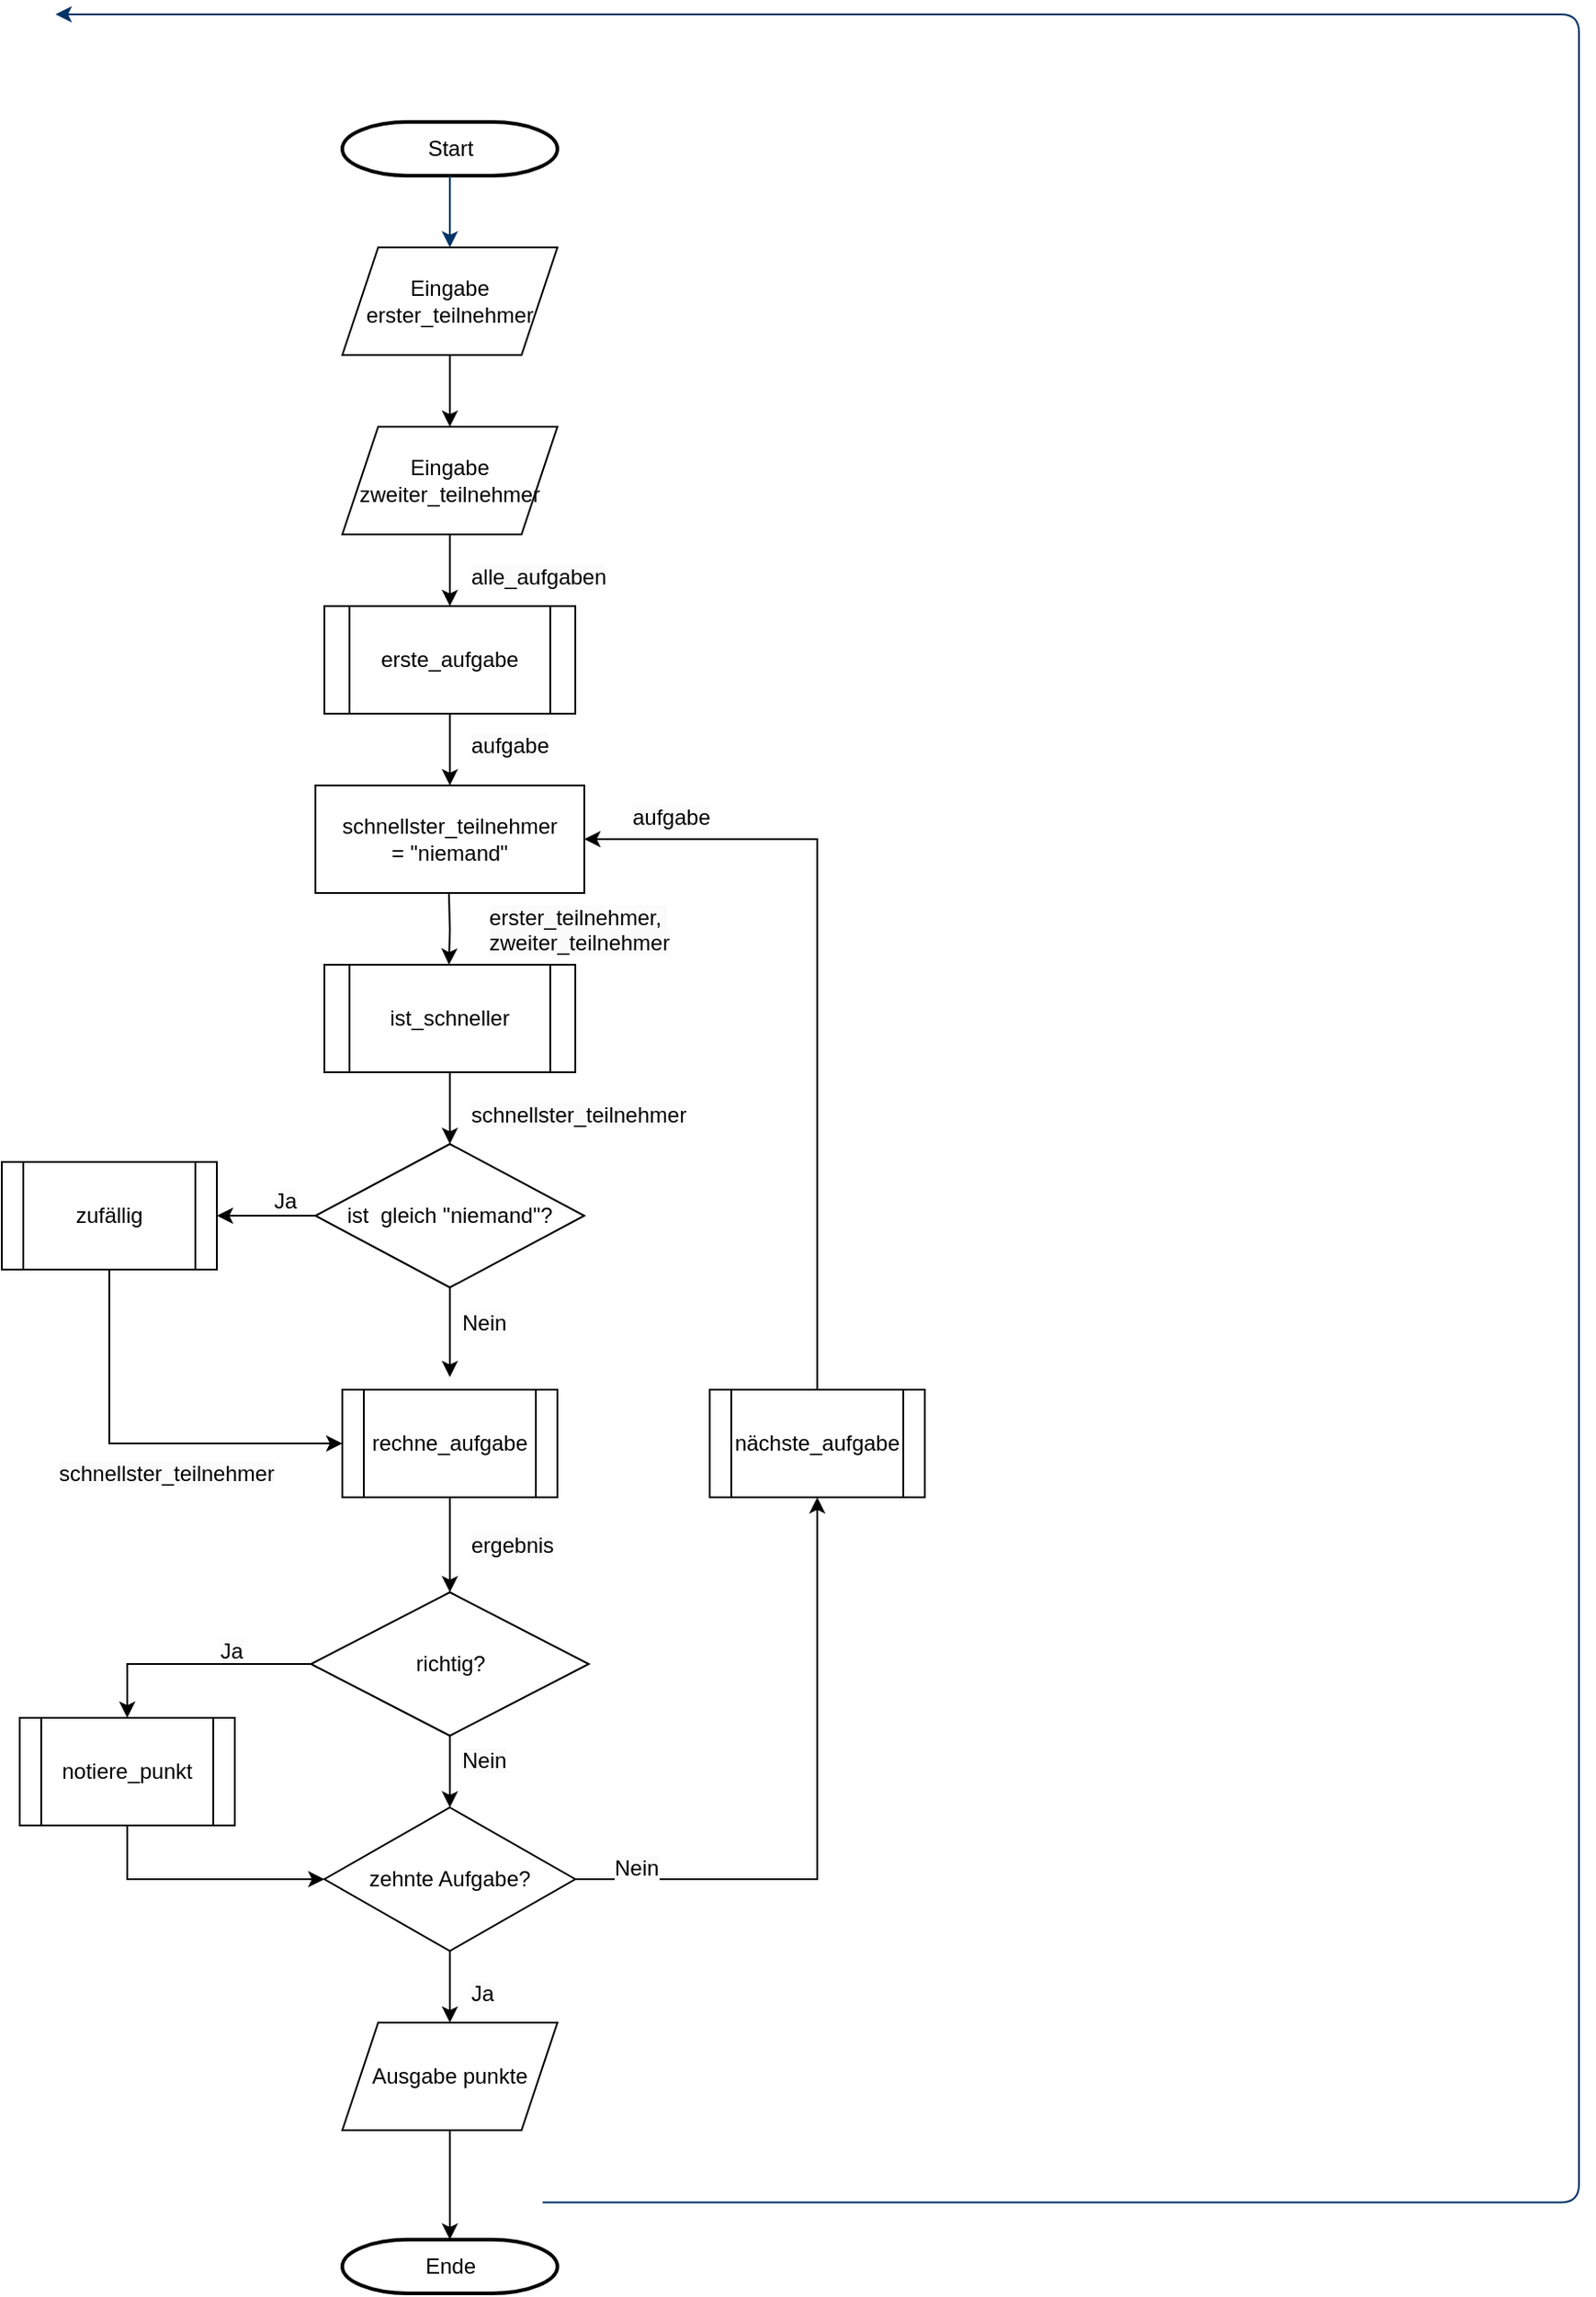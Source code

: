 <mxfile version="20.7.4" type="device"><diagram id="6a731a19-8d31-9384-78a2-239565b7b9f0" name="Page-1"><mxGraphModel dx="682" dy="620" grid="1" gridSize="10" guides="1" tooltips="1" connect="1" arrows="1" fold="1" page="1" pageScale="1" pageWidth="1169" pageHeight="827" background="none" math="0" shadow="0"><root><mxCell id="0"/><mxCell id="1" parent="0"/><mxCell id="2" value="Start" style="shape=mxgraph.flowchart.terminator;strokeWidth=2;gradientColor=none;gradientDirection=north;fontStyle=0;html=1;" parent="1" vertex="1"><mxGeometry x="260" y="60" width="120" height="30" as="geometry"/></mxCell><mxCell id="7" style="fontStyle=1;strokeColor=#003366;strokeWidth=1;html=1;" parent="1" source="2" edge="1"><mxGeometry relative="1" as="geometry"><mxPoint x="320" y="130" as="targetPoint"/></mxGeometry></mxCell><mxCell id="45" value="" style="edgeStyle=elbowEdgeStyle;elbow=horizontal;exitX=1;exitY=0.5;exitPerimeter=0;entryX=0.905;entryY=0.5;entryPerimeter=0;fontStyle=1;strokeColor=#003366;strokeWidth=1;html=1;" parent="1" target="34" edge="1"><mxGeometry width="100" height="100" as="geometry"><mxPoint x="371.75" y="1220.25" as="sourcePoint"/><mxPoint x="100" as="targetPoint"/><Array as="points"><mxPoint x="950" y="1320"/></Array></mxGeometry></mxCell><mxCell id="B2JebxPlOlwvrdgcLzVf-57" value="Eingabe erster_teilnehmer" style="shape=parallelogram;perimeter=parallelogramPerimeter;whiteSpace=wrap;html=1;fixedSize=1;" vertex="1" parent="1"><mxGeometry x="260" y="130" width="120" height="60" as="geometry"/></mxCell><mxCell id="B2JebxPlOlwvrdgcLzVf-58" value="Eingabe zweiter_teilnehmer" style="shape=parallelogram;perimeter=parallelogramPerimeter;whiteSpace=wrap;html=1;fixedSize=1;" vertex="1" parent="1"><mxGeometry x="260" y="230" width="120" height="60" as="geometry"/></mxCell><mxCell id="B2JebxPlOlwvrdgcLzVf-61" value="" style="edgeStyle=orthogonalEdgeStyle;rounded=0;orthogonalLoop=1;jettySize=auto;html=1;exitX=0.5;exitY=1;exitDx=0;exitDy=0;" edge="1" parent="1" source="B2JebxPlOlwvrdgcLzVf-57" target="B2JebxPlOlwvrdgcLzVf-58"><mxGeometry relative="1" as="geometry"><mxPoint x="450" y="150" as="sourcePoint"/><mxPoint x="450" y="110" as="targetPoint"/></mxGeometry></mxCell><mxCell id="B2JebxPlOlwvrdgcLzVf-62" value="schnellster_teilnehmer&lt;br&gt;= &quot;niemand&quot;" style="rounded=0;whiteSpace=wrap;html=1;" vertex="1" parent="1"><mxGeometry x="245" y="430" width="150" height="60" as="geometry"/></mxCell><mxCell id="B2JebxPlOlwvrdgcLzVf-65" value="erste_aufgabe" style="shape=process;whiteSpace=wrap;html=1;backgroundOutline=1;" vertex="1" parent="1"><mxGeometry x="250" y="330" width="140" height="60" as="geometry"/></mxCell><mxCell id="B2JebxPlOlwvrdgcLzVf-66" value="" style="edgeStyle=orthogonalEdgeStyle;rounded=0;orthogonalLoop=1;jettySize=auto;html=1;entryX=0.5;entryY=0;entryDx=0;entryDy=0;exitX=0.5;exitY=1;exitDx=0;exitDy=0;" edge="1" parent="1" source="B2JebxPlOlwvrdgcLzVf-58" target="B2JebxPlOlwvrdgcLzVf-65"><mxGeometry relative="1" as="geometry"><mxPoint x="320" y="300" as="sourcePoint"/><mxPoint x="391" y="280" as="targetPoint"/></mxGeometry></mxCell><mxCell id="B2JebxPlOlwvrdgcLzVf-67" value="" style="edgeStyle=orthogonalEdgeStyle;rounded=0;orthogonalLoop=1;jettySize=auto;html=1;entryX=0.5;entryY=0;entryDx=0;entryDy=0;exitX=0.5;exitY=1;exitDx=0;exitDy=0;" edge="1" parent="1" source="B2JebxPlOlwvrdgcLzVf-65" target="B2JebxPlOlwvrdgcLzVf-62"><mxGeometry relative="1" as="geometry"><mxPoint x="335" y="313" as="sourcePoint"/><mxPoint x="335" y="353" as="targetPoint"/></mxGeometry></mxCell><mxCell id="B2JebxPlOlwvrdgcLzVf-68" value="ist_schneller" style="shape=process;whiteSpace=wrap;html=1;backgroundOutline=1;" vertex="1" parent="1"><mxGeometry x="250" y="530" width="140" height="60" as="geometry"/></mxCell><mxCell id="B2JebxPlOlwvrdgcLzVf-69" value="" style="edgeStyle=orthogonalEdgeStyle;rounded=0;orthogonalLoop=1;jettySize=auto;html=1;entryX=0.5;entryY=0;entryDx=0;entryDy=0;exitX=0.5;exitY=1;exitDx=0;exitDy=0;" edge="1" parent="1"><mxGeometry relative="1" as="geometry"><mxPoint x="319.5" y="490" as="sourcePoint"/><mxPoint x="319.5" y="530" as="targetPoint"/></mxGeometry></mxCell><mxCell id="B2JebxPlOlwvrdgcLzVf-70" value="&lt;span style=&quot;caret-color: rgb(0, 0, 0); color: rgb(0, 0, 0); font-family: Helvetica; font-size: 12px; font-style: normal; font-variant-caps: normal; font-weight: 400; letter-spacing: normal; text-align: center; text-indent: 0px; text-transform: none; word-spacing: 0px; -webkit-text-stroke-width: 0px; background-color: rgb(251, 251, 251); text-decoration: none; float: none; display: inline !important;&quot;&gt;erster_teilnehmer,&amp;nbsp;&lt;br&gt;&lt;/span&gt;&lt;span style=&quot;caret-color: rgb(0, 0, 0); color: rgb(0, 0, 0); font-family: Helvetica; font-size: 12px; font-style: normal; font-variant-caps: normal; font-weight: 400; letter-spacing: normal; text-align: center; text-indent: 0px; text-transform: none; word-spacing: 0px; -webkit-text-stroke-width: 0px; background-color: rgb(251, 251, 251); text-decoration: none; float: none; display: inline !important;&quot;&gt;zweiter_teilnehmer&lt;/span&gt;" style="text;whiteSpace=wrap;html=1;" vertex="1" parent="1"><mxGeometry x="340" y="490" width="200" height="90" as="geometry"/></mxCell><mxCell id="B2JebxPlOlwvrdgcLzVf-71" value="&lt;span style=&quot;caret-color: rgb(0, 0, 0); color: rgb(0, 0, 0); font-family: Helvetica; font-size: 12px; font-style: normal; font-variant-caps: normal; font-weight: 400; letter-spacing: normal; text-align: center; text-indent: 0px; text-transform: none; word-spacing: 0px; -webkit-text-stroke-width: 0px; background-color: rgb(251, 251, 251); text-decoration: none; float: none; display: inline !important;&quot;&gt;alle_aufgaben&lt;/span&gt;" style="text;whiteSpace=wrap;html=1;" vertex="1" parent="1"><mxGeometry x="330" y="300" width="80" height="40" as="geometry"/></mxCell><mxCell id="B2JebxPlOlwvrdgcLzVf-72" value="&lt;span style=&quot;caret-color: rgb(0, 0, 0); color: rgb(0, 0, 0); font-family: Helvetica; font-size: 12px; font-style: normal; font-variant-caps: normal; font-weight: 400; letter-spacing: normal; text-align: center; text-indent: 0px; text-transform: none; word-spacing: 0px; -webkit-text-stroke-width: 0px; background-color: rgb(251, 251, 251); text-decoration: none; float: none; display: inline !important;&quot;&gt;aufgabe&lt;/span&gt;" style="text;whiteSpace=wrap;html=1;" vertex="1" parent="1"><mxGeometry x="330" y="394" width="80" height="40" as="geometry"/></mxCell><mxCell id="B2JebxPlOlwvrdgcLzVf-73" value="ist &amp;nbsp;gleich &quot;niemand&quot;?" style="rhombus;whiteSpace=wrap;html=1;" vertex="1" parent="1"><mxGeometry x="245" y="630" width="150" height="80" as="geometry"/></mxCell><mxCell id="B2JebxPlOlwvrdgcLzVf-74" value="" style="edgeStyle=orthogonalEdgeStyle;rounded=0;orthogonalLoop=1;jettySize=auto;html=1;exitX=0.5;exitY=1;exitDx=0;exitDy=0;" edge="1" parent="1" source="B2JebxPlOlwvrdgcLzVf-68"><mxGeometry relative="1" as="geometry"><mxPoint x="329.5" y="500" as="sourcePoint"/><mxPoint x="320" y="630" as="targetPoint"/></mxGeometry></mxCell><mxCell id="B2JebxPlOlwvrdgcLzVf-76" value="&lt;span style=&quot;caret-color: rgb(0, 0, 0); color: rgb(0, 0, 0); font-family: Helvetica; font-size: 12px; font-style: normal; font-variant-caps: normal; font-weight: 400; letter-spacing: normal; text-align: center; text-indent: 0px; text-transform: none; word-spacing: 0px; -webkit-text-stroke-width: 0px; background-color: rgb(251, 251, 251); text-decoration: none; float: none; display: inline !important;&quot;&gt;schnellster_teilnehmer&lt;/span&gt;" style="text;whiteSpace=wrap;html=1;" vertex="1" parent="1"><mxGeometry x="330" y="600" width="80" height="40" as="geometry"/></mxCell><mxCell id="B2JebxPlOlwvrdgcLzVf-77" value="zufällig" style="shape=process;whiteSpace=wrap;html=1;backgroundOutline=1;" vertex="1" parent="1"><mxGeometry x="70" y="640" width="120" height="60" as="geometry"/></mxCell><mxCell id="B2JebxPlOlwvrdgcLzVf-78" value="" style="edgeStyle=orthogonalEdgeStyle;rounded=0;orthogonalLoop=1;jettySize=auto;html=1;entryX=1;entryY=0.5;entryDx=0;entryDy=0;exitX=0;exitY=0.5;exitDx=0;exitDy=0;" edge="1" parent="1" source="B2JebxPlOlwvrdgcLzVf-73" target="B2JebxPlOlwvrdgcLzVf-77"><mxGeometry relative="1" as="geometry"><mxPoint x="330" y="300" as="sourcePoint"/><mxPoint x="330" y="340" as="targetPoint"/></mxGeometry></mxCell><mxCell id="B2JebxPlOlwvrdgcLzVf-79" value="&lt;span style=&quot;caret-color: rgb(0, 0, 0); color: rgb(0, 0, 0); font-family: Helvetica; font-size: 12px; font-style: normal; font-variant-caps: normal; font-weight: 400; letter-spacing: normal; text-align: center; text-indent: 0px; text-transform: none; word-spacing: 0px; -webkit-text-stroke-width: 0px; background-color: rgb(251, 251, 251); text-decoration: none; float: none; display: inline !important;&quot;&gt;Ja&lt;/span&gt;" style="text;whiteSpace=wrap;html=1;" vertex="1" parent="1"><mxGeometry x="220" y="648" width="80" height="40" as="geometry"/></mxCell><mxCell id="B2JebxPlOlwvrdgcLzVf-81" value="" style="edgeStyle=orthogonalEdgeStyle;rounded=0;orthogonalLoop=1;jettySize=auto;html=1;exitX=0.5;exitY=1;exitDx=0;exitDy=0;entryX=0.5;entryY=0;entryDx=0;entryDy=0;" edge="1" parent="1" source="B2JebxPlOlwvrdgcLzVf-73"><mxGeometry relative="1" as="geometry"><mxPoint x="330" y="600" as="sourcePoint"/><mxPoint x="320" y="760" as="targetPoint"/></mxGeometry></mxCell><mxCell id="B2JebxPlOlwvrdgcLzVf-82" value="&lt;span style=&quot;caret-color: rgb(0, 0, 0); color: rgb(0, 0, 0); font-family: Helvetica; font-size: 12px; font-style: normal; font-variant-caps: normal; font-weight: 400; letter-spacing: normal; text-align: center; text-indent: 0px; text-transform: none; word-spacing: 0px; -webkit-text-stroke-width: 0px; background-color: rgb(251, 251, 251); text-decoration: none; float: none; display: inline !important;&quot;&gt;Nein&lt;/span&gt;" style="text;whiteSpace=wrap;html=1;" vertex="1" parent="1"><mxGeometry x="325" y="716" width="80" height="40" as="geometry"/></mxCell><mxCell id="B2JebxPlOlwvrdgcLzVf-83" value="rechne_aufgabe" style="shape=process;whiteSpace=wrap;html=1;backgroundOutline=1;" vertex="1" parent="1"><mxGeometry x="260" y="767" width="120" height="60" as="geometry"/></mxCell><mxCell id="B2JebxPlOlwvrdgcLzVf-84" value="" style="edgeStyle=orthogonalEdgeStyle;rounded=0;orthogonalLoop=1;jettySize=auto;html=1;exitX=0.5;exitY=1;exitDx=0;exitDy=0;entryX=0;entryY=0.5;entryDx=0;entryDy=0;" edge="1" parent="1" source="B2JebxPlOlwvrdgcLzVf-77" target="B2JebxPlOlwvrdgcLzVf-83"><mxGeometry relative="1" as="geometry"><mxPoint x="330" y="600" as="sourcePoint"/><mxPoint x="330" y="640" as="targetPoint"/></mxGeometry></mxCell><mxCell id="B2JebxPlOlwvrdgcLzVf-85" value="&lt;span style=&quot;caret-color: rgb(0, 0, 0); color: rgb(0, 0, 0); font-family: Helvetica; font-size: 12px; font-style: normal; font-variant-caps: normal; font-weight: 400; letter-spacing: normal; text-align: center; text-indent: 0px; text-transform: none; word-spacing: 0px; -webkit-text-stroke-width: 0px; background-color: rgb(251, 251, 251); text-decoration: none; float: none; display: inline !important;&quot;&gt;schnellster_teilnehmer&lt;/span&gt;" style="text;whiteSpace=wrap;html=1;" vertex="1" parent="1"><mxGeometry x="100" y="800" width="80" height="40" as="geometry"/></mxCell><mxCell id="B2JebxPlOlwvrdgcLzVf-86" value="richtig?" style="rhombus;whiteSpace=wrap;html=1;" vertex="1" parent="1"><mxGeometry x="242.5" y="880" width="155" height="80" as="geometry"/></mxCell><mxCell id="B2JebxPlOlwvrdgcLzVf-87" value="" style="edgeStyle=orthogonalEdgeStyle;rounded=0;orthogonalLoop=1;jettySize=auto;html=1;exitX=0.5;exitY=1;exitDx=0;exitDy=0;entryX=0.5;entryY=0;entryDx=0;entryDy=0;" edge="1" parent="1" source="B2JebxPlOlwvrdgcLzVf-83" target="B2JebxPlOlwvrdgcLzVf-86"><mxGeometry relative="1" as="geometry"><mxPoint x="330" y="720" as="sourcePoint"/><mxPoint x="330" y="770" as="targetPoint"/></mxGeometry></mxCell><mxCell id="B2JebxPlOlwvrdgcLzVf-88" value="&lt;span style=&quot;caret-color: rgb(0, 0, 0); color: rgb(0, 0, 0); font-family: Helvetica; font-size: 12px; font-style: normal; font-variant-caps: normal; font-weight: 400; letter-spacing: normal; text-align: center; text-indent: 0px; text-transform: none; word-spacing: 0px; -webkit-text-stroke-width: 0px; background-color: rgb(251, 251, 251); text-decoration: none; float: none; display: inline !important;&quot;&gt;ergebnis&lt;/span&gt;" style="text;whiteSpace=wrap;html=1;" vertex="1" parent="1"><mxGeometry x="330" y="840" width="80" height="40" as="geometry"/></mxCell><mxCell id="B2JebxPlOlwvrdgcLzVf-89" value="notiere_punkt" style="shape=process;whiteSpace=wrap;html=1;backgroundOutline=1;" vertex="1" parent="1"><mxGeometry x="80" y="950" width="120" height="60" as="geometry"/></mxCell><mxCell id="B2JebxPlOlwvrdgcLzVf-91" value="&lt;span style=&quot;caret-color: rgb(0, 0, 0); color: rgb(0, 0, 0); font-family: Helvetica; font-size: 12px; font-style: normal; font-variant-caps: normal; font-weight: 400; letter-spacing: normal; text-align: center; text-indent: 0px; text-transform: none; word-spacing: 0px; -webkit-text-stroke-width: 0px; background-color: rgb(251, 251, 251); text-decoration: none; float: none; display: inline !important;&quot;&gt;Ja&lt;/span&gt;" style="text;whiteSpace=wrap;html=1;" vertex="1" parent="1"><mxGeometry x="190" y="899" width="80" height="40" as="geometry"/></mxCell><mxCell id="B2JebxPlOlwvrdgcLzVf-95" value="" style="endArrow=classic;html=1;rounded=0;entryX=0.5;entryY=0;entryDx=0;entryDy=0;" edge="1" parent="1" source="B2JebxPlOlwvrdgcLzVf-86" target="B2JebxPlOlwvrdgcLzVf-89"><mxGeometry width="50" height="50" relative="1" as="geometry"><mxPoint x="150" y="1020" as="sourcePoint"/><mxPoint x="240" y="980" as="targetPoint"/><Array as="points"><mxPoint x="140" y="920"/></Array></mxGeometry></mxCell><mxCell id="B2JebxPlOlwvrdgcLzVf-99" value="nächste_aufgabe" style="shape=process;whiteSpace=wrap;html=1;backgroundOutline=1;" vertex="1" parent="1"><mxGeometry x="465" y="767" width="120" height="60" as="geometry"/></mxCell><mxCell id="B2JebxPlOlwvrdgcLzVf-100" value="zehnte Aufgabe?" style="rhombus;whiteSpace=wrap;html=1;" vertex="1" parent="1"><mxGeometry x="250" y="1000" width="140" height="80" as="geometry"/></mxCell><mxCell id="B2JebxPlOlwvrdgcLzVf-102" value="" style="endArrow=classic;html=1;rounded=0;exitX=0.5;exitY=1;exitDx=0;exitDy=0;entryX=0.5;entryY=0;entryDx=0;entryDy=0;" edge="1" parent="1" source="B2JebxPlOlwvrdgcLzVf-86" target="B2JebxPlOlwvrdgcLzVf-100"><mxGeometry width="50" height="50" relative="1" as="geometry"><mxPoint x="250" y="1100" as="sourcePoint"/><mxPoint x="300" y="1050" as="targetPoint"/></mxGeometry></mxCell><mxCell id="B2JebxPlOlwvrdgcLzVf-103" value="&lt;span style=&quot;caret-color: rgb(0, 0, 0); color: rgb(0, 0, 0); font-family: Helvetica; font-size: 12px; font-style: normal; font-variant-caps: normal; font-weight: 400; letter-spacing: normal; text-align: center; text-indent: 0px; text-transform: none; word-spacing: 0px; -webkit-text-stroke-width: 0px; background-color: rgb(251, 251, 251); text-decoration: none; float: none; display: inline !important;&quot;&gt;Nein&lt;/span&gt;" style="text;whiteSpace=wrap;html=1;" vertex="1" parent="1"><mxGeometry x="325" y="960" width="80" height="40" as="geometry"/></mxCell><mxCell id="B2JebxPlOlwvrdgcLzVf-104" value="" style="endArrow=classic;html=1;rounded=0;exitX=0.5;exitY=1;exitDx=0;exitDy=0;entryX=0;entryY=0.5;entryDx=0;entryDy=0;" edge="1" parent="1" source="B2JebxPlOlwvrdgcLzVf-89" target="B2JebxPlOlwvrdgcLzVf-100"><mxGeometry width="50" height="50" relative="1" as="geometry"><mxPoint x="250" y="960" as="sourcePoint"/><mxPoint x="320" y="1000" as="targetPoint"/><Array as="points"><mxPoint x="140" y="1040"/></Array></mxGeometry></mxCell><mxCell id="B2JebxPlOlwvrdgcLzVf-106" value="Ausgabe punkte" style="shape=parallelogram;perimeter=parallelogramPerimeter;whiteSpace=wrap;html=1;fixedSize=1;" vertex="1" parent="1"><mxGeometry x="260" y="1120" width="120" height="60" as="geometry"/></mxCell><mxCell id="B2JebxPlOlwvrdgcLzVf-107" value="" style="endArrow=classic;html=1;rounded=0;exitX=0.5;exitY=1;exitDx=0;exitDy=0;entryX=0.5;entryY=0;entryDx=0;entryDy=0;" edge="1" parent="1" source="B2JebxPlOlwvrdgcLzVf-100" target="B2JebxPlOlwvrdgcLzVf-106"><mxGeometry width="50" height="50" relative="1" as="geometry"><mxPoint x="150" y="960" as="sourcePoint"/><mxPoint x="330" y="1010" as="targetPoint"/></mxGeometry></mxCell><mxCell id="B2JebxPlOlwvrdgcLzVf-108" value="" style="endArrow=classic;html=1;rounded=0;exitX=1;exitY=0.5;exitDx=0;exitDy=0;entryX=0.5;entryY=1;entryDx=0;entryDy=0;" edge="1" parent="1" source="B2JebxPlOlwvrdgcLzVf-100" target="B2JebxPlOlwvrdgcLzVf-99"><mxGeometry width="50" height="50" relative="1" as="geometry"><mxPoint x="250" y="1010" as="sourcePoint"/><mxPoint x="300" y="960" as="targetPoint"/><Array as="points"><mxPoint x="525" y="1040"/></Array></mxGeometry></mxCell><mxCell id="B2JebxPlOlwvrdgcLzVf-109" value="&lt;span style=&quot;caret-color: rgb(0, 0, 0); color: rgb(0, 0, 0); font-family: Helvetica; font-size: 12px; font-style: normal; font-variant-caps: normal; font-weight: 400; letter-spacing: normal; text-align: center; text-indent: 0px; text-transform: none; word-spacing: 0px; -webkit-text-stroke-width: 0px; background-color: rgb(251, 251, 251); text-decoration: none; float: none; display: inline !important;&quot;&gt;Nein&lt;/span&gt;" style="text;whiteSpace=wrap;html=1;" vertex="1" parent="1"><mxGeometry x="410" y="1020" width="80" height="40" as="geometry"/></mxCell><mxCell id="B2JebxPlOlwvrdgcLzVf-110" value="&lt;span style=&quot;caret-color: rgb(0, 0, 0); color: rgb(0, 0, 0); font-family: Helvetica; font-size: 12px; font-style: normal; font-variant-caps: normal; font-weight: 400; letter-spacing: normal; text-align: center; text-indent: 0px; text-transform: none; word-spacing: 0px; -webkit-text-stroke-width: 0px; background-color: rgb(251, 251, 251); text-decoration: none; float: none; display: inline !important;&quot;&gt;Ja&lt;/span&gt;" style="text;whiteSpace=wrap;html=1;" vertex="1" parent="1"><mxGeometry x="330" y="1090" width="80" height="40" as="geometry"/></mxCell><mxCell id="B2JebxPlOlwvrdgcLzVf-111" value="" style="endArrow=classic;html=1;rounded=0;exitX=0.5;exitY=0;exitDx=0;exitDy=0;entryX=1;entryY=0.5;entryDx=0;entryDy=0;" edge="1" parent="1" source="B2JebxPlOlwvrdgcLzVf-99" target="B2JebxPlOlwvrdgcLzVf-62"><mxGeometry width="50" height="50" relative="1" as="geometry"><mxPoint x="370" y="740" as="sourcePoint"/><mxPoint x="420" y="690" as="targetPoint"/><Array as="points"><mxPoint x="525" y="460"/></Array></mxGeometry></mxCell><mxCell id="B2JebxPlOlwvrdgcLzVf-112" value="Ende" style="shape=mxgraph.flowchart.terminator;strokeWidth=2;gradientColor=none;gradientDirection=north;fontStyle=0;html=1;" vertex="1" parent="1"><mxGeometry x="260" y="1241" width="120" height="30" as="geometry"/></mxCell><mxCell id="B2JebxPlOlwvrdgcLzVf-113" value="" style="endArrow=classic;html=1;rounded=0;exitX=0.5;exitY=1;exitDx=0;exitDy=0;" edge="1" parent="1" source="B2JebxPlOlwvrdgcLzVf-106" target="B2JebxPlOlwvrdgcLzVf-112"><mxGeometry width="50" height="50" relative="1" as="geometry"><mxPoint x="330" y="1090" as="sourcePoint"/><mxPoint x="330" y="1130" as="targetPoint"/></mxGeometry></mxCell><mxCell id="B2JebxPlOlwvrdgcLzVf-114" value="&lt;span style=&quot;caret-color: rgb(0, 0, 0); color: rgb(0, 0, 0); font-family: Helvetica; font-size: 12px; font-style: normal; font-variant-caps: normal; font-weight: 400; letter-spacing: normal; text-align: center; text-indent: 0px; text-transform: none; word-spacing: 0px; -webkit-text-stroke-width: 0px; background-color: rgb(251, 251, 251); text-decoration: none; float: none; display: inline !important;&quot;&gt;aufgabe&lt;/span&gt;" style="text;whiteSpace=wrap;html=1;" vertex="1" parent="1"><mxGeometry x="420" y="434" width="80" height="40" as="geometry"/></mxCell></root></mxGraphModel></diagram></mxfile>
